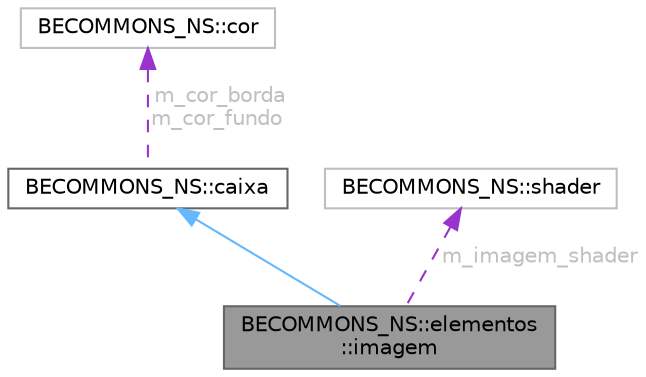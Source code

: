 digraph "BECOMMONS_NS::elementos::imagem"
{
 // LATEX_PDF_SIZE
  bgcolor="transparent";
  edge [fontname=Helvetica,fontsize=10,labelfontname=Helvetica,labelfontsize=10];
  node [fontname=Helvetica,fontsize=10,shape=box,height=0.2,width=0.4];
  Node1 [id="Node000001",label="BECOMMONS_NS::elementos\l::imagem",height=0.2,width=0.4,color="gray40", fillcolor="grey60", style="filled", fontcolor="black",tooltip=" "];
  Node2 -> Node1 [id="edge1_Node000001_Node000002",dir="back",color="steelblue1",style="solid",tooltip=" "];
  Node2 [id="Node000002",label="BECOMMONS_NS::caixa",height=0.2,width=0.4,color="gray40", fillcolor="white", style="filled",URL="$classBECOMMONS__NS_1_1caixa.html",tooltip="funciona como uma div em css"];
  Node3 -> Node2 [id="edge2_Node000002_Node000003",dir="back",color="darkorchid3",style="dashed",tooltip=" ",label=" m_cor_borda\nm_cor_fundo",fontcolor="grey" ];
  Node3 [id="Node000003",label="BECOMMONS_NS::cor",height=0.2,width=0.4,color="grey75", fillcolor="white", style="filled",URL="$structBECOMMONS__NS_1_1cor.html",tooltip=" "];
  Node4 -> Node1 [id="edge3_Node000001_Node000004",dir="back",color="darkorchid3",style="dashed",tooltip=" ",label=" m_imagem_shader",fontcolor="grey" ];
  Node4 [id="Node000004",label="BECOMMONS_NS::shader",height=0.2,width=0.4,color="grey75", fillcolor="white", style="filled",URL="$classBECOMMONS__NS_1_1shader.html",tooltip=" "];
}
